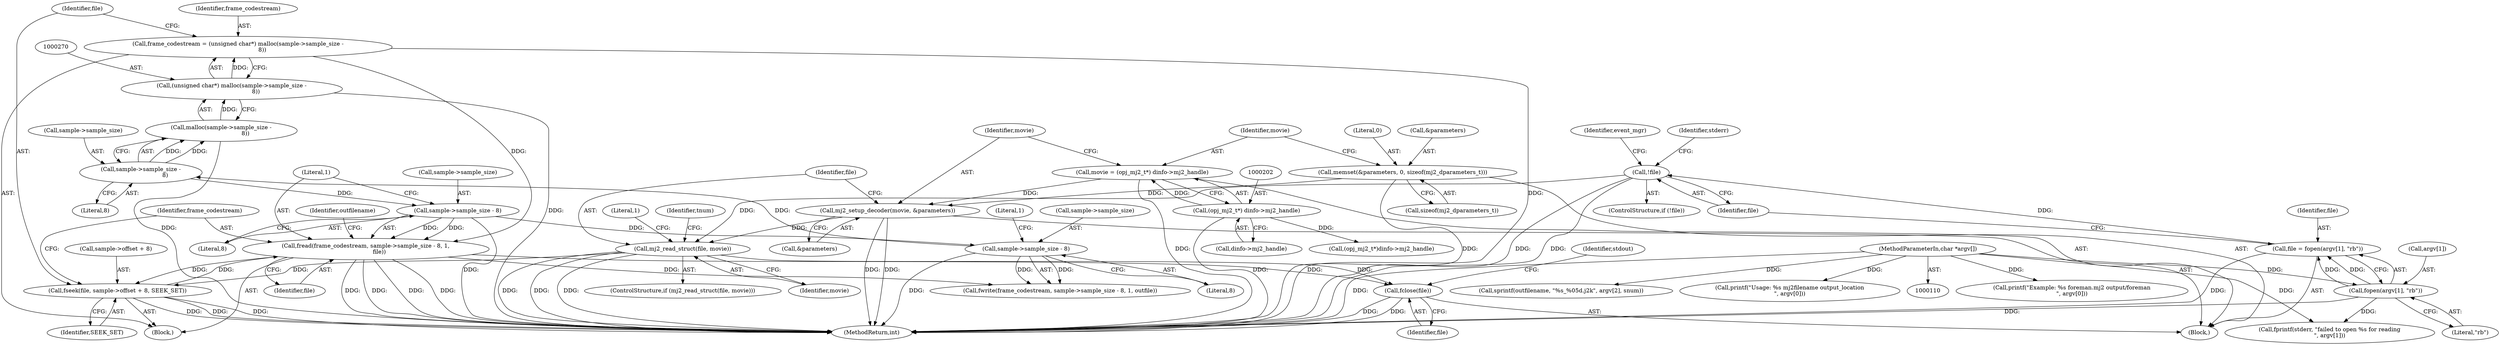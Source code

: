 digraph "0_openjpeg_6d8c0c06ee32dc03ba80acd48334e98728e56cf5@API" {
"1000329" [label="(Call,fclose(file))"];
"1000285" [label="(Call,fread(frame_codestream, sample->sample_size - 8, 1,\n               file))"];
"1000267" [label="(Call,frame_codestream = (unsigned char*) malloc(sample->sample_size -\n                           8))"];
"1000269" [label="(Call,(unsigned char*) malloc(sample->sample_size -\n                           8))"];
"1000271" [label="(Call,malloc(sample->sample_size -\n                           8))"];
"1000272" [label="(Call,sample->sample_size -\n                           8)"];
"1000318" [label="(Call,sample->sample_size - 8)"];
"1000287" [label="(Call,sample->sample_size - 8)"];
"1000277" [label="(Call,fseek(file, sample->offset + 8, SEEK_SET))"];
"1000211" [label="(Call,mj2_read_struct(file, movie))"];
"1000151" [label="(Call,!file)"];
"1000143" [label="(Call,file = fopen(argv[1], \"rb\"))"];
"1000145" [label="(Call,fopen(argv[1], \"rb\"))"];
"1000112" [label="(MethodParameterIn,char *argv[])"];
"1000206" [label="(Call,mj2_setup_decoder(movie, &parameters))"];
"1000199" [label="(Call,movie = (opj_mj2_t*) dinfo->mj2_handle)"];
"1000201" [label="(Call,(opj_mj2_t*) dinfo->mj2_handle)"];
"1000193" [label="(Call,memset(&parameters, 0, sizeof(mj2_dparameters_t)))"];
"1000197" [label="(Call,sizeof(mj2_dparameters_t))"];
"1000164" [label="(Identifier,event_mgr)"];
"1000210" [label="(ControlStructure,if (mj2_read_struct(file, movie)))"];
"1000284" [label="(Identifier,SEEK_SET)"];
"1000149" [label="(Literal,\"rb\")"];
"1000273" [label="(Call,sample->sample_size)"];
"1000155" [label="(Identifier,stderr)"];
"1000203" [label="(Call,dinfo->mj2_handle)"];
"1000258" [label="(Block,)"];
"1000286" [label="(Identifier,frame_codestream)"];
"1000136" [label="(Call,printf(\"Example: %s foreman.mj2 output/foreman\n\", argv[0]))"];
"1000201" [label="(Call,(opj_mj2_t*) dinfo->mj2_handle)"];
"1000291" [label="(Literal,8)"];
"1000193" [label="(Call,memset(&parameters, 0, sizeof(mj2_dparameters_t)))"];
"1000216" [label="(Literal,1)"];
"1000194" [label="(Call,&parameters)"];
"1000218" [label="(Identifier,tnum)"];
"1000316" [label="(Call,fwrite(frame_codestream, sample->sample_size - 8, 1, outfile))"];
"1000323" [label="(Literal,1)"];
"1000146" [label="(Call,argv[1])"];
"1000339" [label="(Call,(opj_mj2_t*)dinfo->mj2_handle)"];
"1000272" [label="(Call,sample->sample_size -\n                           8)"];
"1000271" [label="(Call,malloc(sample->sample_size -\n                           8))"];
"1000279" [label="(Call,sample->offset + 8)"];
"1000269" [label="(Call,(unsigned char*) malloc(sample->sample_size -\n                           8))"];
"1000293" [label="(Identifier,file)"];
"1000150" [label="(ControlStructure,if (!file))"];
"1000145" [label="(Call,fopen(argv[1], \"rb\"))"];
"1000287" [label="(Call,sample->sample_size - 8)"];
"1000267" [label="(Call,frame_codestream = (unsigned char*) malloc(sample->sample_size -\n                           8))"];
"1000144" [label="(Identifier,file)"];
"1000112" [label="(MethodParameterIn,char *argv[])"];
"1000200" [label="(Identifier,movie)"];
"1000346" [label="(MethodReturn,int)"];
"1000152" [label="(Identifier,file)"];
"1000154" [label="(Call,fprintf(stderr, \"failed to open %s for reading\n\", argv[1]))"];
"1000207" [label="(Identifier,movie)"];
"1000151" [label="(Call,!file)"];
"1000330" [label="(Identifier,file)"];
"1000277" [label="(Call,fseek(file, sample->offset + 8, SEEK_SET))"];
"1000319" [label="(Call,sample->sample_size)"];
"1000292" [label="(Literal,1)"];
"1000295" [label="(Identifier,outfilename)"];
"1000199" [label="(Call,movie = (opj_mj2_t*) dinfo->mj2_handle)"];
"1000211" [label="(Call,mj2_read_struct(file, movie))"];
"1000113" [label="(Block,)"];
"1000288" [label="(Call,sample->sample_size)"];
"1000318" [label="(Call,sample->sample_size - 8)"];
"1000278" [label="(Identifier,file)"];
"1000276" [label="(Literal,8)"];
"1000206" [label="(Call,mj2_setup_decoder(movie, &parameters))"];
"1000332" [label="(Identifier,stdout)"];
"1000143" [label="(Call,file = fopen(argv[1], \"rb\"))"];
"1000329" [label="(Call,fclose(file))"];
"1000294" [label="(Call,sprintf(outfilename, \"%s_%05d.j2k\", argv[2], snum))"];
"1000285" [label="(Call,fread(frame_codestream, sample->sample_size - 8, 1,\n               file))"];
"1000208" [label="(Call,&parameters)"];
"1000268" [label="(Identifier,frame_codestream)"];
"1000322" [label="(Literal,8)"];
"1000213" [label="(Identifier,movie)"];
"1000131" [label="(Call,printf(\"Usage: %s mj2filename output_location\n\", argv[0]))"];
"1000212" [label="(Identifier,file)"];
"1000196" [label="(Literal,0)"];
"1000329" -> "1000113"  [label="AST: "];
"1000329" -> "1000330"  [label="CFG: "];
"1000330" -> "1000329"  [label="AST: "];
"1000332" -> "1000329"  [label="CFG: "];
"1000329" -> "1000346"  [label="DDG: "];
"1000329" -> "1000346"  [label="DDG: "];
"1000285" -> "1000329"  [label="DDG: "];
"1000211" -> "1000329"  [label="DDG: "];
"1000285" -> "1000258"  [label="AST: "];
"1000285" -> "1000293"  [label="CFG: "];
"1000286" -> "1000285"  [label="AST: "];
"1000287" -> "1000285"  [label="AST: "];
"1000292" -> "1000285"  [label="AST: "];
"1000293" -> "1000285"  [label="AST: "];
"1000295" -> "1000285"  [label="CFG: "];
"1000285" -> "1000346"  [label="DDG: "];
"1000285" -> "1000346"  [label="DDG: "];
"1000285" -> "1000346"  [label="DDG: "];
"1000285" -> "1000346"  [label="DDG: "];
"1000285" -> "1000277"  [label="DDG: "];
"1000267" -> "1000285"  [label="DDG: "];
"1000287" -> "1000285"  [label="DDG: "];
"1000287" -> "1000285"  [label="DDG: "];
"1000277" -> "1000285"  [label="DDG: "];
"1000285" -> "1000316"  [label="DDG: "];
"1000267" -> "1000258"  [label="AST: "];
"1000267" -> "1000269"  [label="CFG: "];
"1000268" -> "1000267"  [label="AST: "];
"1000269" -> "1000267"  [label="AST: "];
"1000278" -> "1000267"  [label="CFG: "];
"1000267" -> "1000346"  [label="DDG: "];
"1000269" -> "1000267"  [label="DDG: "];
"1000269" -> "1000271"  [label="CFG: "];
"1000270" -> "1000269"  [label="AST: "];
"1000271" -> "1000269"  [label="AST: "];
"1000269" -> "1000346"  [label="DDG: "];
"1000271" -> "1000269"  [label="DDG: "];
"1000271" -> "1000272"  [label="CFG: "];
"1000272" -> "1000271"  [label="AST: "];
"1000271" -> "1000346"  [label="DDG: "];
"1000272" -> "1000271"  [label="DDG: "];
"1000272" -> "1000271"  [label="DDG: "];
"1000272" -> "1000276"  [label="CFG: "];
"1000273" -> "1000272"  [label="AST: "];
"1000276" -> "1000272"  [label="AST: "];
"1000318" -> "1000272"  [label="DDG: "];
"1000272" -> "1000287"  [label="DDG: "];
"1000318" -> "1000316"  [label="AST: "];
"1000318" -> "1000322"  [label="CFG: "];
"1000319" -> "1000318"  [label="AST: "];
"1000322" -> "1000318"  [label="AST: "];
"1000323" -> "1000318"  [label="CFG: "];
"1000318" -> "1000346"  [label="DDG: "];
"1000318" -> "1000316"  [label="DDG: "];
"1000318" -> "1000316"  [label="DDG: "];
"1000287" -> "1000318"  [label="DDG: "];
"1000287" -> "1000291"  [label="CFG: "];
"1000288" -> "1000287"  [label="AST: "];
"1000291" -> "1000287"  [label="AST: "];
"1000292" -> "1000287"  [label="CFG: "];
"1000287" -> "1000346"  [label="DDG: "];
"1000277" -> "1000258"  [label="AST: "];
"1000277" -> "1000284"  [label="CFG: "];
"1000278" -> "1000277"  [label="AST: "];
"1000279" -> "1000277"  [label="AST: "];
"1000284" -> "1000277"  [label="AST: "];
"1000286" -> "1000277"  [label="CFG: "];
"1000277" -> "1000346"  [label="DDG: "];
"1000277" -> "1000346"  [label="DDG: "];
"1000277" -> "1000346"  [label="DDG: "];
"1000211" -> "1000277"  [label="DDG: "];
"1000211" -> "1000210"  [label="AST: "];
"1000211" -> "1000213"  [label="CFG: "];
"1000212" -> "1000211"  [label="AST: "];
"1000213" -> "1000211"  [label="AST: "];
"1000216" -> "1000211"  [label="CFG: "];
"1000218" -> "1000211"  [label="CFG: "];
"1000211" -> "1000346"  [label="DDG: "];
"1000211" -> "1000346"  [label="DDG: "];
"1000211" -> "1000346"  [label="DDG: "];
"1000151" -> "1000211"  [label="DDG: "];
"1000206" -> "1000211"  [label="DDG: "];
"1000151" -> "1000150"  [label="AST: "];
"1000151" -> "1000152"  [label="CFG: "];
"1000152" -> "1000151"  [label="AST: "];
"1000155" -> "1000151"  [label="CFG: "];
"1000164" -> "1000151"  [label="CFG: "];
"1000151" -> "1000346"  [label="DDG: "];
"1000151" -> "1000346"  [label="DDG: "];
"1000143" -> "1000151"  [label="DDG: "];
"1000143" -> "1000113"  [label="AST: "];
"1000143" -> "1000145"  [label="CFG: "];
"1000144" -> "1000143"  [label="AST: "];
"1000145" -> "1000143"  [label="AST: "];
"1000152" -> "1000143"  [label="CFG: "];
"1000143" -> "1000346"  [label="DDG: "];
"1000145" -> "1000143"  [label="DDG: "];
"1000145" -> "1000143"  [label="DDG: "];
"1000145" -> "1000149"  [label="CFG: "];
"1000146" -> "1000145"  [label="AST: "];
"1000149" -> "1000145"  [label="AST: "];
"1000145" -> "1000346"  [label="DDG: "];
"1000112" -> "1000145"  [label="DDG: "];
"1000145" -> "1000154"  [label="DDG: "];
"1000112" -> "1000110"  [label="AST: "];
"1000112" -> "1000346"  [label="DDG: "];
"1000112" -> "1000131"  [label="DDG: "];
"1000112" -> "1000136"  [label="DDG: "];
"1000112" -> "1000154"  [label="DDG: "];
"1000112" -> "1000294"  [label="DDG: "];
"1000206" -> "1000113"  [label="AST: "];
"1000206" -> "1000208"  [label="CFG: "];
"1000207" -> "1000206"  [label="AST: "];
"1000208" -> "1000206"  [label="AST: "];
"1000212" -> "1000206"  [label="CFG: "];
"1000206" -> "1000346"  [label="DDG: "];
"1000206" -> "1000346"  [label="DDG: "];
"1000199" -> "1000206"  [label="DDG: "];
"1000193" -> "1000206"  [label="DDG: "];
"1000199" -> "1000113"  [label="AST: "];
"1000199" -> "1000201"  [label="CFG: "];
"1000200" -> "1000199"  [label="AST: "];
"1000201" -> "1000199"  [label="AST: "];
"1000207" -> "1000199"  [label="CFG: "];
"1000199" -> "1000346"  [label="DDG: "];
"1000201" -> "1000199"  [label="DDG: "];
"1000201" -> "1000203"  [label="CFG: "];
"1000202" -> "1000201"  [label="AST: "];
"1000203" -> "1000201"  [label="AST: "];
"1000201" -> "1000346"  [label="DDG: "];
"1000201" -> "1000339"  [label="DDG: "];
"1000193" -> "1000113"  [label="AST: "];
"1000193" -> "1000197"  [label="CFG: "];
"1000194" -> "1000193"  [label="AST: "];
"1000196" -> "1000193"  [label="AST: "];
"1000197" -> "1000193"  [label="AST: "];
"1000200" -> "1000193"  [label="CFG: "];
"1000193" -> "1000346"  [label="DDG: "];
}
